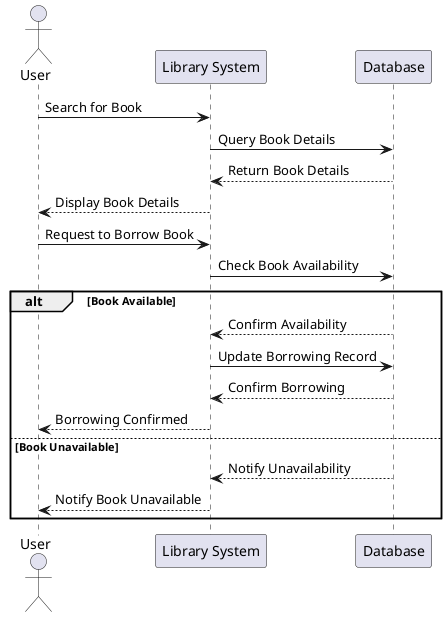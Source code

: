 @startuml

actor User
participant "Library System" as LS
participant "Database" as DB

User -> LS: Search for Book
LS -> DB: Query Book Details
DB --> LS: Return Book Details
LS --> User: Display Book Details

User -> LS: Request to Borrow Book
LS -> DB: Check Book Availability
alt Book Available
    DB --> LS: Confirm Availability
    LS -> DB: Update Borrowing Record
    DB --> LS: Confirm Borrowing
    LS --> User: Borrowing Confirmed
else Book Unavailable
    DB --> LS: Notify Unavailability
    LS --> User: Notify Book Unavailable
end
@enduml
